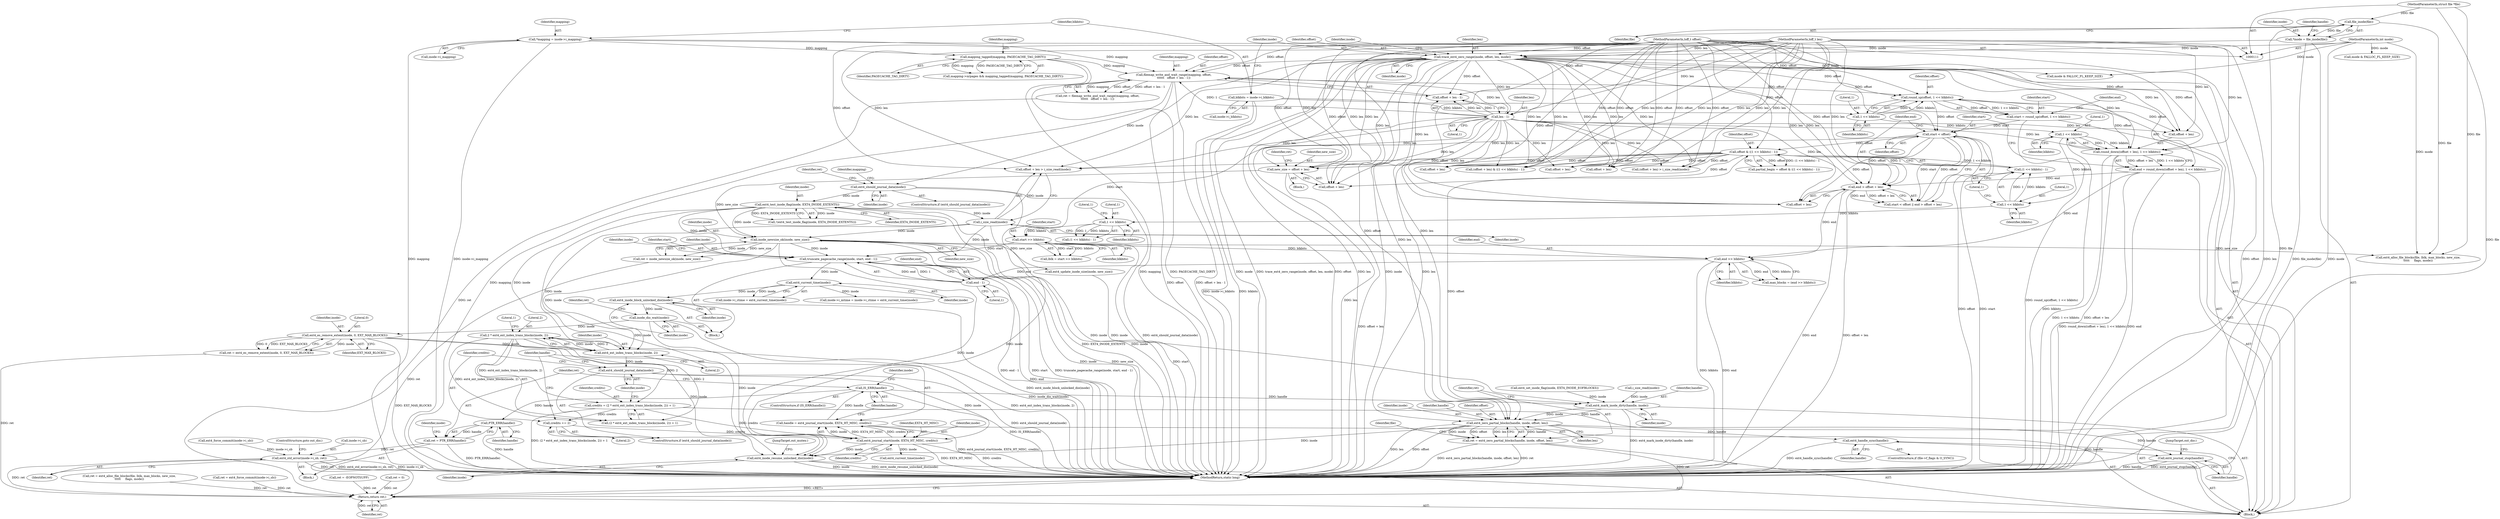 digraph "0_linux_0f2af21aae11972fa924374ddcf52e88347cf5a8@pointer" {
"1000411" [label="(Call,IS_ERR(handle))"];
"1000404" [label="(Call,handle = ext4_journal_start(inode, EXT4_HT_MISC, credits))"];
"1000406" [label="(Call,ext4_journal_start(inode, EXT4_HT_MISC, credits))"];
"1000399" [label="(Call,ext4_should_journal_data(inode))"];
"1000394" [label="(Call,ext4_ext_index_trans_blocks(inode, 2))"];
"1000325" [label="(Call,inode_newsize_ok(inode, new_size))"];
"1000315" [label="(Call,i_size_read(inode))"];
"1000296" [label="(Call,ext4_test_inode_flag(inode, EXT4_INODE_EXTENTS))"];
"1000169" [label="(Call,ext4_should_journal_data(inode))"];
"1000154" [label="(Call,trace_ext4_zero_range(inode, offset, len, mode))"];
"1000118" [label="(Call,*inode = file_inode(file))"];
"1000120" [label="(Call,file_inode(file))"];
"1000112" [label="(MethodParameterIn,struct file *file)"];
"1000113" [label="(MethodParameterIn,loff_t offset)"];
"1000114" [label="(MethodParameterIn,loff_t len)"];
"1000115" [label="(MethodParameterIn,int mode)"];
"1000318" [label="(Call,new_size = offset + len)"];
"1000236" [label="(Call,offset & ((1 << blkbits) - 1))"];
"1000223" [label="(Call,start < offset)"];
"1000205" [label="(Call,start = round_up(offset, 1 << blkbits))"];
"1000207" [label="(Call,round_up(offset, 1 << blkbits))"];
"1000193" [label="(Call,filemap_write_and_wait_range(mapping, offset,\n\t\t\t\t\t\t   offset + len - 1))"];
"1000187" [label="(Call,mapping_tagged(mapping, PAGECACHE_TAG_DIRTY))"];
"1000143" [label="(Call,*mapping = inode->i_mapping)"];
"1000198" [label="(Call,len - 1)"];
"1000209" [label="(Call,1 << blkbits)"];
"1000149" [label="(Call,blkbits = inode->i_blkbits)"];
"1000238" [label="(Call,(1 << blkbits) - 1)"];
"1000239" [label="(Call,1 << blkbits)"];
"1000218" [label="(Call,1 << blkbits)"];
"1000375" [label="(Call,ext4_es_remove_extent(inode, 0, EXT_MAX_BLOCKS))"];
"1000359" [label="(Call,inode_dio_wait(inode))"];
"1000357" [label="(Call,ext4_inode_block_unlocked_dio(inode))"];
"1000355" [label="(Call,ext4_current_time(inode))"];
"1000341" [label="(Call,truncate_pagecache_range(inode, start, end - 1))"];
"1000256" [label="(Call,start >> blkbits)"];
"1000250" [label="(Call,1 << blkbits)"];
"1000344" [label="(Call,end - 1)"];
"1000261" [label="(Call,end >> blkbits)"];
"1000226" [label="(Call,end > offset + len)"];
"1000212" [label="(Call,end = round_down((offset + len), 1 << blkbits))"];
"1000214" [label="(Call,round_down((offset + len), 1 << blkbits))"];
"1000401" [label="(Call,credits += 2)"];
"1000389" [label="(Call,credits = (2 * ext4_ext_index_trans_blocks(inode, 2)) + 1)"];
"1000392" [label="(Call,2 * ext4_ext_index_trans_blocks(inode, 2))"];
"1000416" [label="(Call,PTR_ERR(handle))"];
"1000414" [label="(Call,ret = PTR_ERR(handle))"];
"1000418" [label="(Call,ext4_std_error(inode->i_sb, ret))"];
"1000481" [label="(Return,return ret;)"];
"1000452" [label="(Call,ext4_mark_inode_dirty(handle, inode))"];
"1000457" [label="(Call,ext4_zero_partial_blocks(handle, inode, offset, len))"];
"1000455" [label="(Call,ret = ext4_zero_partial_blocks(handle, inode, offset, len))"];
"1000468" [label="(Call,ext4_handle_sync(handle))"];
"1000470" [label="(Call,ext4_journal_stop(handle))"];
"1000473" [label="(Call,ext4_inode_resume_unlocked_dio(inode))"];
"1000396" [label="(Literal,2)"];
"1000404" [label="(Call,handle = ext4_journal_start(inode, EXT4_HT_MISC, credits))"];
"1000246" [label="(Call,offset + len)"];
"1000465" [label="(Identifier,file)"];
"1000249" [label="(Call,(1 << blkbits) - 1)"];
"1000296" [label="(Call,ext4_test_inode_flag(inode, EXT4_INODE_EXTENTS))"];
"1000228" [label="(Call,offset + len)"];
"1000195" [label="(Identifier,offset)"];
"1000449" [label="(Call,ext4_set_inode_flag(inode, EXT4_INODE_EOFBLOCKS))"];
"1000409" [label="(Identifier,credits)"];
"1000481" [label="(Return,return ret;)"];
"1000363" [label="(Call,ext4_alloc_file_blocks(file, lblk, max_blocks, new_size,\n\t\t\t\t\t     flags, mode))"];
"1000468" [label="(Call,ext4_handle_sync(handle))"];
"1000452" [label="(Call,ext4_mark_inode_dirty(handle, inode))"];
"1000155" [label="(Identifier,inode)"];
"1000462" [label="(ControlStructure,if (file->f_flags & O_SYNC))"];
"1000251" [label="(Literal,1)"];
"1000472" [label="(JumpTarget,out_dio:)"];
"1000300" [label="(Call,ret = -EOPNOTSUPP)"];
"1000456" [label="(Identifier,ret)"];
"1000447" [label="(Call,i_size_read(inode))"];
"1000258" [label="(Identifier,blkbits)"];
"1000150" [label="(Identifier,blkbits)"];
"1000422" [label="(Identifier,ret)"];
"1000411" [label="(Call,IS_ERR(handle))"];
"1000317" [label="(Block,)"];
"1000257" [label="(Identifier,start)"];
"1000239" [label="(Call,1 << blkbits)"];
"1000351" [label="(Call,inode->i_ctime = ext4_current_time(inode))"];
"1000169" [label="(Call,ext4_should_journal_data(inode))"];
"1000471" [label="(Identifier,handle)"];
"1000112" [label="(MethodParameterIn,struct file *file)"];
"1000458" [label="(Identifier,handle)"];
"1000198" [label="(Call,len - 1)"];
"1000378" [label="(Identifier,EXT_MAX_BLOCKS)"];
"1000297" [label="(Identifier,inode)"];
"1000394" [label="(Call,ext4_ext_index_trans_blocks(inode, 2))"];
"1000413" [label="(Block,)"];
"1000145" [label="(Call,inode->i_mapping)"];
"1000340" [label="(Block,)"];
"1000342" [label="(Identifier,inode)"];
"1000193" [label="(Call,filemap_write_and_wait_range(mapping, offset,\n\t\t\t\t\t\t   offset + len - 1))"];
"1000189" [label="(Identifier,PAGECACHE_TAG_DIRTY)"];
"1000345" [label="(Identifier,end)"];
"1000241" [label="(Identifier,blkbits)"];
"1000318" [label="(Call,new_size = offset + len)"];
"1000212" [label="(Call,end = round_down((offset + len), 1 << blkbits))"];
"1000236" [label="(Call,offset & ((1 << blkbits) - 1))"];
"1000393" [label="(Literal,2)"];
"1000392" [label="(Call,2 * ext4_ext_index_trans_blocks(inode, 2))"];
"1000114" [label="(MethodParameterIn,loff_t len)"];
"1000121" [label="(Identifier,file)"];
"1000455" [label="(Call,ret = ext4_zero_partial_blocks(handle, inode, offset, len))"];
"1000213" [label="(Identifier,end)"];
"1000194" [label="(Identifier,mapping)"];
"1000210" [label="(Literal,1)"];
"1000400" [label="(Identifier,inode)"];
"1000226" [label="(Call,end > offset + len)"];
"1000320" [label="(Call,offset + len)"];
"1000344" [label="(Call,end - 1)"];
"1000259" [label="(Call,max_blocks = (end >> blkbits))"];
"1000391" [label="(Call,(2 * ext4_ext_index_trans_blocks(inode, 2)) + 1)"];
"1000183" [label="(Call,mapping->nrpages && mapping_tagged(mapping, PAGECACHE_TAG_DIRTY))"];
"1000156" [label="(Identifier,offset)"];
"1000417" [label="(Identifier,handle)"];
"1000408" [label="(Identifier,EXT4_HT_MISC)"];
"1000242" [label="(Literal,1)"];
"1000163" [label="(Identifier,inode)"];
"1000118" [label="(Call,*inode = file_inode(file))"];
"1000405" [label="(Identifier,handle)"];
"1000375" [label="(Call,ext4_es_remove_extent(inode, 0, EXT_MAX_BLOCKS))"];
"1000261" [label="(Call,end >> blkbits)"];
"1000325" [label="(Call,inode_newsize_ok(inode, new_size))"];
"1000312" [label="(Call,offset + len)"];
"1000346" [label="(Literal,1)"];
"1000219" [label="(Literal,1)"];
"1000469" [label="(Identifier,handle)"];
"1000209" [label="(Call,1 << blkbits)"];
"1000240" [label="(Literal,1)"];
"1000185" [label="(Identifier,mapping)"];
"1000415" [label="(Identifier,ret)"];
"1000222" [label="(Call,start < offset || end > offset + len)"];
"1000475" [label="(JumpTarget,out_mutex:)"];
"1000252" [label="(Identifier,blkbits)"];
"1000298" [label="(Identifier,EXT4_INODE_EXTENTS)"];
"1000220" [label="(Identifier,blkbits)"];
"1000376" [label="(Identifier,inode)"];
"1000470" [label="(Call,ext4_journal_stop(handle))"];
"1000473" [label="(Call,ext4_inode_resume_unlocked_dio(inode))"];
"1000207" [label="(Call,round_up(offset, 1 << blkbits))"];
"1000324" [label="(Identifier,ret)"];
"1000238" [label="(Call,(1 << blkbits) - 1)"];
"1000199" [label="(Identifier,len)"];
"1000341" [label="(Call,truncate_pagecache_range(inode, start, end - 1))"];
"1000263" [label="(Identifier,blkbits)"];
"1000132" [label="(Call,ret = 0)"];
"1000158" [label="(Identifier,mode)"];
"1000116" [label="(Block,)"];
"1000214" [label="(Call,round_down((offset + len), 1 << blkbits))"];
"1000295" [label="(Call,!(ext4_test_inode_flag(inode, EXT4_INODE_EXTENTS)))"];
"1000234" [label="(Call,partial_begin = offset & ((1 << blkbits) - 1))"];
"1000191" [label="(Call,ret = filemap_write_and_wait_range(mapping, offset,\n\t\t\t\t\t\t   offset + len - 1))"];
"1000474" [label="(Identifier,inode)"];
"1000256" [label="(Call,start >> blkbits)"];
"1000188" [label="(Identifier,mapping)"];
"1000460" [label="(Identifier,offset)"];
"1000143" [label="(Call,*mapping = inode->i_mapping)"];
"1000432" [label="(Call,ext4_current_time(inode))"];
"1000250" [label="(Call,1 << blkbits)"];
"1000459" [label="(Identifier,inode)"];
"1000416" [label="(Call,PTR_ERR(handle))"];
"1000262" [label="(Identifier,end)"];
"1000426" [label="(Identifier,inode)"];
"1000483" [label="(MethodReturn,static long)"];
"1000327" [label="(Identifier,new_size)"];
"1000154" [label="(Call,trace_ext4_zero_range(inode, offset, len, mode))"];
"1000373" [label="(Call,ret = ext4_es_remove_extent(inode, 0, EXT_MAX_BLOCKS))"];
"1000283" [label="(Call,mode & FALLOC_FL_KEEP_SIZE)"];
"1000457" [label="(Call,ext4_zero_partial_blocks(handle, inode, offset, len))"];
"1000119" [label="(Identifier,inode)"];
"1000237" [label="(Identifier,offset)"];
"1000323" [label="(Call,ret = inode_newsize_ok(inode, new_size))"];
"1000315" [label="(Call,i_size_read(inode))"];
"1000443" [label="(Call,(offset + len) > i_size_read(inode))"];
"1000412" [label="(Identifier,handle)"];
"1000173" [label="(Identifier,ret)"];
"1000170" [label="(Identifier,inode)"];
"1000253" [label="(Literal,1)"];
"1000395" [label="(Identifier,inode)"];
"1000223" [label="(Call,start < offset)"];
"1000308" [label="(Call,mode & FALLOC_FL_KEEP_SIZE)"];
"1000113" [label="(MethodParameterIn,loff_t offset)"];
"1000151" [label="(Call,inode->i_blkbits)"];
"1000206" [label="(Identifier,start)"];
"1000254" [label="(Call,lblk = start >> blkbits)"];
"1000311" [label="(Call,offset + len > i_size_read(inode))"];
"1000347" [label="(Call,inode->i_mtime = inode->i_ctime = ext4_current_time(inode))"];
"1000349" [label="(Identifier,inode)"];
"1000397" [label="(Literal,1)"];
"1000357" [label="(Call,ext4_inode_block_unlocked_dio(inode))"];
"1000356" [label="(Identifier,inode)"];
"1000211" [label="(Identifier,blkbits)"];
"1000407" [label="(Identifier,inode)"];
"1000149" [label="(Call,blkbits = inode->i_blkbits)"];
"1000187" [label="(Call,mapping_tagged(mapping, PAGECACHE_TAG_DIRTY))"];
"1000326" [label="(Identifier,inode)"];
"1000414" [label="(Call,ret = PTR_ERR(handle))"];
"1000196" [label="(Call,offset + len - 1)"];
"1000225" [label="(Identifier,offset)"];
"1000437" [label="(Call,ext4_update_inode_size(inode, new_size))"];
"1000360" [label="(Identifier,inode)"];
"1000390" [label="(Identifier,credits)"];
"1000403" [label="(Literal,2)"];
"1000454" [label="(Identifier,inode)"];
"1000361" [label="(Call,ret = ext4_alloc_file_blocks(file, lblk, max_blocks, new_size,\n\t\t\t\t\t     flags, mode))"];
"1000124" [label="(Identifier,handle)"];
"1000399" [label="(Call,ext4_should_journal_data(inode))"];
"1000144" [label="(Identifier,mapping)"];
"1000157" [label="(Identifier,len)"];
"1000200" [label="(Literal,1)"];
"1000168" [label="(ControlStructure,if (ext4_should_journal_data(inode)))"];
"1000316" [label="(Identifier,inode)"];
"1000115" [label="(MethodParameterIn,int mode)"];
"1000227" [label="(Identifier,end)"];
"1000319" [label="(Identifier,new_size)"];
"1000359" [label="(Call,inode_dio_wait(inode))"];
"1000172" [label="(Call,ret = ext4_force_commit(inode->i_sb))"];
"1000174" [label="(Call,ext4_force_commit(inode->i_sb))"];
"1000355" [label="(Call,ext4_current_time(inode))"];
"1000406" [label="(Call,ext4_journal_start(inode, EXT4_HT_MISC, credits))"];
"1000377" [label="(Literal,0)"];
"1000401" [label="(Call,credits += 2)"];
"1000423" [label="(ControlStructure,goto out_dio;)"];
"1000398" [label="(ControlStructure,if (ext4_should_journal_data(inode)))"];
"1000120" [label="(Call,file_inode(file))"];
"1000461" [label="(Identifier,len)"];
"1000420" [label="(Identifier,inode)"];
"1000453" [label="(Identifier,handle)"];
"1000419" [label="(Call,inode->i_sb)"];
"1000224" [label="(Identifier,start)"];
"1000482" [label="(Identifier,ret)"];
"1000410" [label="(ControlStructure,if (IS_ERR(handle)))"];
"1000444" [label="(Call,offset + len)"];
"1000389" [label="(Call,credits = (2 * ext4_ext_index_trans_blocks(inode, 2)) + 1)"];
"1000245" [label="(Call,(offset + len) & ((1 << blkbits) - 1))"];
"1000343" [label="(Identifier,start)"];
"1000402" [label="(Identifier,credits)"];
"1000208" [label="(Identifier,offset)"];
"1000218" [label="(Call,1 << blkbits)"];
"1000205" [label="(Call,start = round_up(offset, 1 << blkbits))"];
"1000418" [label="(Call,ext4_std_error(inode->i_sb, ret))"];
"1000362" [label="(Identifier,ret)"];
"1000358" [label="(Identifier,inode)"];
"1000215" [label="(Call,offset + len)"];
"1000411" -> "1000410"  [label="AST: "];
"1000411" -> "1000412"  [label="CFG: "];
"1000412" -> "1000411"  [label="AST: "];
"1000415" -> "1000411"  [label="CFG: "];
"1000426" -> "1000411"  [label="CFG: "];
"1000411" -> "1000483"  [label="DDG: IS_ERR(handle)"];
"1000404" -> "1000411"  [label="DDG: handle"];
"1000411" -> "1000416"  [label="DDG: handle"];
"1000411" -> "1000452"  [label="DDG: handle"];
"1000404" -> "1000116"  [label="AST: "];
"1000404" -> "1000406"  [label="CFG: "];
"1000405" -> "1000404"  [label="AST: "];
"1000406" -> "1000404"  [label="AST: "];
"1000412" -> "1000404"  [label="CFG: "];
"1000404" -> "1000483"  [label="DDG: ext4_journal_start(inode, EXT4_HT_MISC, credits)"];
"1000406" -> "1000404"  [label="DDG: inode"];
"1000406" -> "1000404"  [label="DDG: EXT4_HT_MISC"];
"1000406" -> "1000404"  [label="DDG: credits"];
"1000406" -> "1000409"  [label="CFG: "];
"1000407" -> "1000406"  [label="AST: "];
"1000408" -> "1000406"  [label="AST: "];
"1000409" -> "1000406"  [label="AST: "];
"1000406" -> "1000483"  [label="DDG: credits"];
"1000406" -> "1000483"  [label="DDG: EXT4_HT_MISC"];
"1000399" -> "1000406"  [label="DDG: inode"];
"1000401" -> "1000406"  [label="DDG: credits"];
"1000389" -> "1000406"  [label="DDG: credits"];
"1000406" -> "1000432"  [label="DDG: inode"];
"1000406" -> "1000473"  [label="DDG: inode"];
"1000399" -> "1000398"  [label="AST: "];
"1000399" -> "1000400"  [label="CFG: "];
"1000400" -> "1000399"  [label="AST: "];
"1000402" -> "1000399"  [label="CFG: "];
"1000405" -> "1000399"  [label="CFG: "];
"1000399" -> "1000483"  [label="DDG: ext4_should_journal_data(inode)"];
"1000394" -> "1000399"  [label="DDG: inode"];
"1000394" -> "1000392"  [label="AST: "];
"1000394" -> "1000396"  [label="CFG: "];
"1000395" -> "1000394"  [label="AST: "];
"1000396" -> "1000394"  [label="AST: "];
"1000392" -> "1000394"  [label="CFG: "];
"1000394" -> "1000392"  [label="DDG: inode"];
"1000394" -> "1000392"  [label="DDG: 2"];
"1000325" -> "1000394"  [label="DDG: inode"];
"1000375" -> "1000394"  [label="DDG: inode"];
"1000315" -> "1000394"  [label="DDG: inode"];
"1000296" -> "1000394"  [label="DDG: inode"];
"1000325" -> "1000323"  [label="AST: "];
"1000325" -> "1000327"  [label="CFG: "];
"1000326" -> "1000325"  [label="AST: "];
"1000327" -> "1000325"  [label="AST: "];
"1000323" -> "1000325"  [label="CFG: "];
"1000325" -> "1000483"  [label="DDG: inode"];
"1000325" -> "1000483"  [label="DDG: new_size"];
"1000325" -> "1000323"  [label="DDG: inode"];
"1000325" -> "1000323"  [label="DDG: new_size"];
"1000315" -> "1000325"  [label="DDG: inode"];
"1000296" -> "1000325"  [label="DDG: inode"];
"1000318" -> "1000325"  [label="DDG: new_size"];
"1000325" -> "1000341"  [label="DDG: inode"];
"1000325" -> "1000363"  [label="DDG: new_size"];
"1000325" -> "1000437"  [label="DDG: new_size"];
"1000325" -> "1000473"  [label="DDG: inode"];
"1000315" -> "1000311"  [label="AST: "];
"1000315" -> "1000316"  [label="CFG: "];
"1000316" -> "1000315"  [label="AST: "];
"1000311" -> "1000315"  [label="CFG: "];
"1000315" -> "1000311"  [label="DDG: inode"];
"1000296" -> "1000315"  [label="DDG: inode"];
"1000315" -> "1000341"  [label="DDG: inode"];
"1000315" -> "1000473"  [label="DDG: inode"];
"1000296" -> "1000295"  [label="AST: "];
"1000296" -> "1000298"  [label="CFG: "];
"1000297" -> "1000296"  [label="AST: "];
"1000298" -> "1000296"  [label="AST: "];
"1000295" -> "1000296"  [label="CFG: "];
"1000296" -> "1000483"  [label="DDG: EXT4_INODE_EXTENTS"];
"1000296" -> "1000483"  [label="DDG: inode"];
"1000296" -> "1000295"  [label="DDG: inode"];
"1000296" -> "1000295"  [label="DDG: EXT4_INODE_EXTENTS"];
"1000169" -> "1000296"  [label="DDG: inode"];
"1000296" -> "1000341"  [label="DDG: inode"];
"1000296" -> "1000473"  [label="DDG: inode"];
"1000169" -> "1000168"  [label="AST: "];
"1000169" -> "1000170"  [label="CFG: "];
"1000170" -> "1000169"  [label="AST: "];
"1000173" -> "1000169"  [label="CFG: "];
"1000185" -> "1000169"  [label="CFG: "];
"1000169" -> "1000483"  [label="DDG: ext4_should_journal_data(inode)"];
"1000169" -> "1000483"  [label="DDG: inode"];
"1000154" -> "1000169"  [label="DDG: inode"];
"1000154" -> "1000116"  [label="AST: "];
"1000154" -> "1000158"  [label="CFG: "];
"1000155" -> "1000154"  [label="AST: "];
"1000156" -> "1000154"  [label="AST: "];
"1000157" -> "1000154"  [label="AST: "];
"1000158" -> "1000154"  [label="AST: "];
"1000163" -> "1000154"  [label="CFG: "];
"1000154" -> "1000483"  [label="DDG: len"];
"1000154" -> "1000483"  [label="DDG: inode"];
"1000154" -> "1000483"  [label="DDG: mode"];
"1000154" -> "1000483"  [label="DDG: trace_ext4_zero_range(inode, offset, len, mode)"];
"1000154" -> "1000483"  [label="DDG: offset"];
"1000118" -> "1000154"  [label="DDG: inode"];
"1000113" -> "1000154"  [label="DDG: offset"];
"1000114" -> "1000154"  [label="DDG: len"];
"1000115" -> "1000154"  [label="DDG: mode"];
"1000154" -> "1000193"  [label="DDG: offset"];
"1000154" -> "1000196"  [label="DDG: offset"];
"1000154" -> "1000198"  [label="DDG: len"];
"1000154" -> "1000207"  [label="DDG: offset"];
"1000154" -> "1000214"  [label="DDG: len"];
"1000154" -> "1000215"  [label="DDG: len"];
"1000154" -> "1000226"  [label="DDG: len"];
"1000154" -> "1000228"  [label="DDG: len"];
"1000154" -> "1000245"  [label="DDG: len"];
"1000154" -> "1000246"  [label="DDG: len"];
"1000154" -> "1000283"  [label="DDG: mode"];
"1000154" -> "1000311"  [label="DDG: len"];
"1000154" -> "1000312"  [label="DDG: len"];
"1000154" -> "1000318"  [label="DDG: len"];
"1000154" -> "1000320"  [label="DDG: len"];
"1000154" -> "1000443"  [label="DDG: len"];
"1000154" -> "1000444"  [label="DDG: len"];
"1000154" -> "1000457"  [label="DDG: len"];
"1000118" -> "1000116"  [label="AST: "];
"1000118" -> "1000120"  [label="CFG: "];
"1000119" -> "1000118"  [label="AST: "];
"1000120" -> "1000118"  [label="AST: "];
"1000124" -> "1000118"  [label="CFG: "];
"1000118" -> "1000483"  [label="DDG: file_inode(file)"];
"1000120" -> "1000118"  [label="DDG: file"];
"1000120" -> "1000121"  [label="CFG: "];
"1000121" -> "1000120"  [label="AST: "];
"1000120" -> "1000483"  [label="DDG: file"];
"1000112" -> "1000120"  [label="DDG: file"];
"1000120" -> "1000363"  [label="DDG: file"];
"1000112" -> "1000111"  [label="AST: "];
"1000112" -> "1000483"  [label="DDG: file"];
"1000112" -> "1000363"  [label="DDG: file"];
"1000113" -> "1000111"  [label="AST: "];
"1000113" -> "1000483"  [label="DDG: offset"];
"1000113" -> "1000193"  [label="DDG: offset"];
"1000113" -> "1000196"  [label="DDG: offset"];
"1000113" -> "1000207"  [label="DDG: offset"];
"1000113" -> "1000214"  [label="DDG: offset"];
"1000113" -> "1000215"  [label="DDG: offset"];
"1000113" -> "1000223"  [label="DDG: offset"];
"1000113" -> "1000226"  [label="DDG: offset"];
"1000113" -> "1000228"  [label="DDG: offset"];
"1000113" -> "1000236"  [label="DDG: offset"];
"1000113" -> "1000245"  [label="DDG: offset"];
"1000113" -> "1000246"  [label="DDG: offset"];
"1000113" -> "1000311"  [label="DDG: offset"];
"1000113" -> "1000312"  [label="DDG: offset"];
"1000113" -> "1000318"  [label="DDG: offset"];
"1000113" -> "1000320"  [label="DDG: offset"];
"1000113" -> "1000443"  [label="DDG: offset"];
"1000113" -> "1000444"  [label="DDG: offset"];
"1000113" -> "1000457"  [label="DDG: offset"];
"1000114" -> "1000111"  [label="AST: "];
"1000114" -> "1000483"  [label="DDG: len"];
"1000114" -> "1000198"  [label="DDG: len"];
"1000114" -> "1000214"  [label="DDG: len"];
"1000114" -> "1000215"  [label="DDG: len"];
"1000114" -> "1000226"  [label="DDG: len"];
"1000114" -> "1000228"  [label="DDG: len"];
"1000114" -> "1000245"  [label="DDG: len"];
"1000114" -> "1000246"  [label="DDG: len"];
"1000114" -> "1000311"  [label="DDG: len"];
"1000114" -> "1000312"  [label="DDG: len"];
"1000114" -> "1000318"  [label="DDG: len"];
"1000114" -> "1000320"  [label="DDG: len"];
"1000114" -> "1000443"  [label="DDG: len"];
"1000114" -> "1000444"  [label="DDG: len"];
"1000114" -> "1000457"  [label="DDG: len"];
"1000115" -> "1000111"  [label="AST: "];
"1000115" -> "1000483"  [label="DDG: mode"];
"1000115" -> "1000283"  [label="DDG: mode"];
"1000115" -> "1000308"  [label="DDG: mode"];
"1000115" -> "1000363"  [label="DDG: mode"];
"1000318" -> "1000317"  [label="AST: "];
"1000318" -> "1000320"  [label="CFG: "];
"1000319" -> "1000318"  [label="AST: "];
"1000320" -> "1000318"  [label="AST: "];
"1000324" -> "1000318"  [label="CFG: "];
"1000318" -> "1000483"  [label="DDG: offset + len"];
"1000236" -> "1000318"  [label="DDG: offset"];
"1000198" -> "1000318"  [label="DDG: len"];
"1000236" -> "1000234"  [label="AST: "];
"1000236" -> "1000238"  [label="CFG: "];
"1000237" -> "1000236"  [label="AST: "];
"1000238" -> "1000236"  [label="AST: "];
"1000234" -> "1000236"  [label="CFG: "];
"1000236" -> "1000234"  [label="DDG: offset"];
"1000236" -> "1000234"  [label="DDG: (1 << blkbits) - 1"];
"1000223" -> "1000236"  [label="DDG: offset"];
"1000238" -> "1000236"  [label="DDG: 1 << blkbits"];
"1000238" -> "1000236"  [label="DDG: 1"];
"1000236" -> "1000245"  [label="DDG: offset"];
"1000236" -> "1000246"  [label="DDG: offset"];
"1000236" -> "1000311"  [label="DDG: offset"];
"1000236" -> "1000312"  [label="DDG: offset"];
"1000236" -> "1000320"  [label="DDG: offset"];
"1000236" -> "1000443"  [label="DDG: offset"];
"1000236" -> "1000444"  [label="DDG: offset"];
"1000236" -> "1000457"  [label="DDG: offset"];
"1000223" -> "1000222"  [label="AST: "];
"1000223" -> "1000225"  [label="CFG: "];
"1000224" -> "1000223"  [label="AST: "];
"1000225" -> "1000223"  [label="AST: "];
"1000227" -> "1000223"  [label="CFG: "];
"1000222" -> "1000223"  [label="CFG: "];
"1000223" -> "1000483"  [label="DDG: offset"];
"1000223" -> "1000483"  [label="DDG: start"];
"1000223" -> "1000222"  [label="DDG: start"];
"1000223" -> "1000222"  [label="DDG: offset"];
"1000205" -> "1000223"  [label="DDG: start"];
"1000207" -> "1000223"  [label="DDG: offset"];
"1000223" -> "1000226"  [label="DDG: offset"];
"1000223" -> "1000228"  [label="DDG: offset"];
"1000223" -> "1000256"  [label="DDG: start"];
"1000205" -> "1000116"  [label="AST: "];
"1000205" -> "1000207"  [label="CFG: "];
"1000206" -> "1000205"  [label="AST: "];
"1000207" -> "1000205"  [label="AST: "];
"1000213" -> "1000205"  [label="CFG: "];
"1000205" -> "1000483"  [label="DDG: round_up(offset, 1 << blkbits)"];
"1000207" -> "1000205"  [label="DDG: offset"];
"1000207" -> "1000205"  [label="DDG: 1 << blkbits"];
"1000207" -> "1000209"  [label="CFG: "];
"1000208" -> "1000207"  [label="AST: "];
"1000209" -> "1000207"  [label="AST: "];
"1000193" -> "1000207"  [label="DDG: offset"];
"1000209" -> "1000207"  [label="DDG: 1"];
"1000209" -> "1000207"  [label="DDG: blkbits"];
"1000207" -> "1000214"  [label="DDG: offset"];
"1000207" -> "1000215"  [label="DDG: offset"];
"1000193" -> "1000191"  [label="AST: "];
"1000193" -> "1000196"  [label="CFG: "];
"1000194" -> "1000193"  [label="AST: "];
"1000195" -> "1000193"  [label="AST: "];
"1000196" -> "1000193"  [label="AST: "];
"1000191" -> "1000193"  [label="CFG: "];
"1000193" -> "1000483"  [label="DDG: mapping"];
"1000193" -> "1000483"  [label="DDG: offset"];
"1000193" -> "1000483"  [label="DDG: offset + len - 1"];
"1000193" -> "1000191"  [label="DDG: mapping"];
"1000193" -> "1000191"  [label="DDG: offset"];
"1000193" -> "1000191"  [label="DDG: offset + len - 1"];
"1000187" -> "1000193"  [label="DDG: mapping"];
"1000143" -> "1000193"  [label="DDG: mapping"];
"1000198" -> "1000193"  [label="DDG: len"];
"1000198" -> "1000193"  [label="DDG: 1"];
"1000187" -> "1000183"  [label="AST: "];
"1000187" -> "1000189"  [label="CFG: "];
"1000188" -> "1000187"  [label="AST: "];
"1000189" -> "1000187"  [label="AST: "];
"1000183" -> "1000187"  [label="CFG: "];
"1000187" -> "1000483"  [label="DDG: mapping"];
"1000187" -> "1000483"  [label="DDG: PAGECACHE_TAG_DIRTY"];
"1000187" -> "1000183"  [label="DDG: mapping"];
"1000187" -> "1000183"  [label="DDG: PAGECACHE_TAG_DIRTY"];
"1000143" -> "1000187"  [label="DDG: mapping"];
"1000143" -> "1000116"  [label="AST: "];
"1000143" -> "1000145"  [label="CFG: "];
"1000144" -> "1000143"  [label="AST: "];
"1000145" -> "1000143"  [label="AST: "];
"1000150" -> "1000143"  [label="CFG: "];
"1000143" -> "1000483"  [label="DDG: mapping"];
"1000143" -> "1000483"  [label="DDG: inode->i_mapping"];
"1000198" -> "1000196"  [label="AST: "];
"1000198" -> "1000200"  [label="CFG: "];
"1000199" -> "1000198"  [label="AST: "];
"1000200" -> "1000198"  [label="AST: "];
"1000196" -> "1000198"  [label="CFG: "];
"1000198" -> "1000483"  [label="DDG: len"];
"1000198" -> "1000196"  [label="DDG: len"];
"1000198" -> "1000196"  [label="DDG: 1"];
"1000198" -> "1000214"  [label="DDG: len"];
"1000198" -> "1000215"  [label="DDG: len"];
"1000198" -> "1000226"  [label="DDG: len"];
"1000198" -> "1000228"  [label="DDG: len"];
"1000198" -> "1000245"  [label="DDG: len"];
"1000198" -> "1000246"  [label="DDG: len"];
"1000198" -> "1000311"  [label="DDG: len"];
"1000198" -> "1000312"  [label="DDG: len"];
"1000198" -> "1000320"  [label="DDG: len"];
"1000198" -> "1000443"  [label="DDG: len"];
"1000198" -> "1000444"  [label="DDG: len"];
"1000198" -> "1000457"  [label="DDG: len"];
"1000209" -> "1000211"  [label="CFG: "];
"1000210" -> "1000209"  [label="AST: "];
"1000211" -> "1000209"  [label="AST: "];
"1000149" -> "1000209"  [label="DDG: blkbits"];
"1000209" -> "1000218"  [label="DDG: blkbits"];
"1000149" -> "1000116"  [label="AST: "];
"1000149" -> "1000151"  [label="CFG: "];
"1000150" -> "1000149"  [label="AST: "];
"1000151" -> "1000149"  [label="AST: "];
"1000155" -> "1000149"  [label="CFG: "];
"1000149" -> "1000483"  [label="DDG: inode->i_blkbits"];
"1000149" -> "1000483"  [label="DDG: blkbits"];
"1000238" -> "1000242"  [label="CFG: "];
"1000239" -> "1000238"  [label="AST: "];
"1000242" -> "1000238"  [label="AST: "];
"1000239" -> "1000238"  [label="DDG: 1"];
"1000239" -> "1000238"  [label="DDG: blkbits"];
"1000239" -> "1000241"  [label="CFG: "];
"1000240" -> "1000239"  [label="AST: "];
"1000241" -> "1000239"  [label="AST: "];
"1000242" -> "1000239"  [label="CFG: "];
"1000218" -> "1000239"  [label="DDG: blkbits"];
"1000239" -> "1000250"  [label="DDG: blkbits"];
"1000218" -> "1000214"  [label="AST: "];
"1000218" -> "1000220"  [label="CFG: "];
"1000219" -> "1000218"  [label="AST: "];
"1000220" -> "1000218"  [label="AST: "];
"1000214" -> "1000218"  [label="CFG: "];
"1000218" -> "1000483"  [label="DDG: blkbits"];
"1000218" -> "1000214"  [label="DDG: 1"];
"1000218" -> "1000214"  [label="DDG: blkbits"];
"1000375" -> "1000373"  [label="AST: "];
"1000375" -> "1000378"  [label="CFG: "];
"1000376" -> "1000375"  [label="AST: "];
"1000377" -> "1000375"  [label="AST: "];
"1000378" -> "1000375"  [label="AST: "];
"1000373" -> "1000375"  [label="CFG: "];
"1000375" -> "1000483"  [label="DDG: EXT_MAX_BLOCKS"];
"1000375" -> "1000373"  [label="DDG: inode"];
"1000375" -> "1000373"  [label="DDG: 0"];
"1000375" -> "1000373"  [label="DDG: EXT_MAX_BLOCKS"];
"1000359" -> "1000375"  [label="DDG: inode"];
"1000375" -> "1000473"  [label="DDG: inode"];
"1000359" -> "1000340"  [label="AST: "];
"1000359" -> "1000360"  [label="CFG: "];
"1000360" -> "1000359"  [label="AST: "];
"1000362" -> "1000359"  [label="CFG: "];
"1000359" -> "1000483"  [label="DDG: inode_dio_wait(inode)"];
"1000357" -> "1000359"  [label="DDG: inode"];
"1000359" -> "1000473"  [label="DDG: inode"];
"1000357" -> "1000340"  [label="AST: "];
"1000357" -> "1000358"  [label="CFG: "];
"1000358" -> "1000357"  [label="AST: "];
"1000360" -> "1000357"  [label="CFG: "];
"1000357" -> "1000483"  [label="DDG: ext4_inode_block_unlocked_dio(inode)"];
"1000355" -> "1000357"  [label="DDG: inode"];
"1000355" -> "1000351"  [label="AST: "];
"1000355" -> "1000356"  [label="CFG: "];
"1000356" -> "1000355"  [label="AST: "];
"1000351" -> "1000355"  [label="CFG: "];
"1000355" -> "1000347"  [label="DDG: inode"];
"1000355" -> "1000351"  [label="DDG: inode"];
"1000341" -> "1000355"  [label="DDG: inode"];
"1000341" -> "1000340"  [label="AST: "];
"1000341" -> "1000344"  [label="CFG: "];
"1000342" -> "1000341"  [label="AST: "];
"1000343" -> "1000341"  [label="AST: "];
"1000344" -> "1000341"  [label="AST: "];
"1000349" -> "1000341"  [label="CFG: "];
"1000341" -> "1000483"  [label="DDG: end - 1"];
"1000341" -> "1000483"  [label="DDG: start"];
"1000341" -> "1000483"  [label="DDG: truncate_pagecache_range(inode, start, end - 1)"];
"1000256" -> "1000341"  [label="DDG: start"];
"1000344" -> "1000341"  [label="DDG: end"];
"1000344" -> "1000341"  [label="DDG: 1"];
"1000256" -> "1000254"  [label="AST: "];
"1000256" -> "1000258"  [label="CFG: "];
"1000257" -> "1000256"  [label="AST: "];
"1000258" -> "1000256"  [label="AST: "];
"1000254" -> "1000256"  [label="CFG: "];
"1000256" -> "1000483"  [label="DDG: start"];
"1000256" -> "1000254"  [label="DDG: start"];
"1000256" -> "1000254"  [label="DDG: blkbits"];
"1000250" -> "1000256"  [label="DDG: blkbits"];
"1000256" -> "1000261"  [label="DDG: blkbits"];
"1000250" -> "1000249"  [label="AST: "];
"1000250" -> "1000252"  [label="CFG: "];
"1000251" -> "1000250"  [label="AST: "];
"1000252" -> "1000250"  [label="AST: "];
"1000253" -> "1000250"  [label="CFG: "];
"1000250" -> "1000249"  [label="DDG: 1"];
"1000250" -> "1000249"  [label="DDG: blkbits"];
"1000344" -> "1000346"  [label="CFG: "];
"1000345" -> "1000344"  [label="AST: "];
"1000346" -> "1000344"  [label="AST: "];
"1000344" -> "1000483"  [label="DDG: end"];
"1000261" -> "1000344"  [label="DDG: end"];
"1000261" -> "1000259"  [label="AST: "];
"1000261" -> "1000263"  [label="CFG: "];
"1000262" -> "1000261"  [label="AST: "];
"1000263" -> "1000261"  [label="AST: "];
"1000259" -> "1000261"  [label="CFG: "];
"1000261" -> "1000483"  [label="DDG: blkbits"];
"1000261" -> "1000483"  [label="DDG: end"];
"1000261" -> "1000259"  [label="DDG: end"];
"1000261" -> "1000259"  [label="DDG: blkbits"];
"1000226" -> "1000261"  [label="DDG: end"];
"1000212" -> "1000261"  [label="DDG: end"];
"1000226" -> "1000222"  [label="AST: "];
"1000226" -> "1000228"  [label="CFG: "];
"1000227" -> "1000226"  [label="AST: "];
"1000228" -> "1000226"  [label="AST: "];
"1000222" -> "1000226"  [label="CFG: "];
"1000226" -> "1000483"  [label="DDG: end"];
"1000226" -> "1000483"  [label="DDG: offset + len"];
"1000226" -> "1000222"  [label="DDG: end"];
"1000226" -> "1000222"  [label="DDG: offset + len"];
"1000212" -> "1000226"  [label="DDG: end"];
"1000212" -> "1000116"  [label="AST: "];
"1000212" -> "1000214"  [label="CFG: "];
"1000213" -> "1000212"  [label="AST: "];
"1000214" -> "1000212"  [label="AST: "];
"1000224" -> "1000212"  [label="CFG: "];
"1000212" -> "1000483"  [label="DDG: round_down((offset + len), 1 << blkbits)"];
"1000212" -> "1000483"  [label="DDG: end"];
"1000214" -> "1000212"  [label="DDG: offset + len"];
"1000214" -> "1000212"  [label="DDG: 1 << blkbits"];
"1000215" -> "1000214"  [label="AST: "];
"1000214" -> "1000483"  [label="DDG: 1 << blkbits"];
"1000214" -> "1000483"  [label="DDG: offset + len"];
"1000401" -> "1000398"  [label="AST: "];
"1000401" -> "1000403"  [label="CFG: "];
"1000402" -> "1000401"  [label="AST: "];
"1000403" -> "1000401"  [label="AST: "];
"1000405" -> "1000401"  [label="CFG: "];
"1000389" -> "1000401"  [label="DDG: credits"];
"1000389" -> "1000116"  [label="AST: "];
"1000389" -> "1000391"  [label="CFG: "];
"1000390" -> "1000389"  [label="AST: "];
"1000391" -> "1000389"  [label="AST: "];
"1000400" -> "1000389"  [label="CFG: "];
"1000389" -> "1000483"  [label="DDG: (2 * ext4_ext_index_trans_blocks(inode, 2)) + 1"];
"1000392" -> "1000389"  [label="DDG: 2"];
"1000392" -> "1000389"  [label="DDG: ext4_ext_index_trans_blocks(inode, 2)"];
"1000392" -> "1000391"  [label="AST: "];
"1000393" -> "1000392"  [label="AST: "];
"1000397" -> "1000392"  [label="CFG: "];
"1000392" -> "1000483"  [label="DDG: ext4_ext_index_trans_blocks(inode, 2)"];
"1000392" -> "1000391"  [label="DDG: 2"];
"1000392" -> "1000391"  [label="DDG: ext4_ext_index_trans_blocks(inode, 2)"];
"1000416" -> "1000414"  [label="AST: "];
"1000416" -> "1000417"  [label="CFG: "];
"1000417" -> "1000416"  [label="AST: "];
"1000414" -> "1000416"  [label="CFG: "];
"1000416" -> "1000483"  [label="DDG: handle"];
"1000416" -> "1000414"  [label="DDG: handle"];
"1000414" -> "1000413"  [label="AST: "];
"1000415" -> "1000414"  [label="AST: "];
"1000420" -> "1000414"  [label="CFG: "];
"1000414" -> "1000483"  [label="DDG: PTR_ERR(handle)"];
"1000414" -> "1000418"  [label="DDG: ret"];
"1000418" -> "1000413"  [label="AST: "];
"1000418" -> "1000422"  [label="CFG: "];
"1000419" -> "1000418"  [label="AST: "];
"1000422" -> "1000418"  [label="AST: "];
"1000423" -> "1000418"  [label="CFG: "];
"1000418" -> "1000483"  [label="DDG: ret"];
"1000418" -> "1000483"  [label="DDG: ext4_std_error(inode->i_sb, ret)"];
"1000418" -> "1000483"  [label="DDG: inode->i_sb"];
"1000174" -> "1000418"  [label="DDG: inode->i_sb"];
"1000418" -> "1000481"  [label="DDG: ret"];
"1000481" -> "1000116"  [label="AST: "];
"1000481" -> "1000482"  [label="CFG: "];
"1000482" -> "1000481"  [label="AST: "];
"1000483" -> "1000481"  [label="CFG: "];
"1000481" -> "1000483"  [label="DDG: <RET>"];
"1000482" -> "1000481"  [label="DDG: ret"];
"1000300" -> "1000481"  [label="DDG: ret"];
"1000132" -> "1000481"  [label="DDG: ret"];
"1000323" -> "1000481"  [label="DDG: ret"];
"1000172" -> "1000481"  [label="DDG: ret"];
"1000361" -> "1000481"  [label="DDG: ret"];
"1000373" -> "1000481"  [label="DDG: ret"];
"1000191" -> "1000481"  [label="DDG: ret"];
"1000455" -> "1000481"  [label="DDG: ret"];
"1000452" -> "1000116"  [label="AST: "];
"1000452" -> "1000454"  [label="CFG: "];
"1000453" -> "1000452"  [label="AST: "];
"1000454" -> "1000452"  [label="AST: "];
"1000456" -> "1000452"  [label="CFG: "];
"1000452" -> "1000483"  [label="DDG: ext4_mark_inode_dirty(handle, inode)"];
"1000437" -> "1000452"  [label="DDG: inode"];
"1000449" -> "1000452"  [label="DDG: inode"];
"1000447" -> "1000452"  [label="DDG: inode"];
"1000452" -> "1000457"  [label="DDG: handle"];
"1000452" -> "1000457"  [label="DDG: inode"];
"1000457" -> "1000455"  [label="AST: "];
"1000457" -> "1000461"  [label="CFG: "];
"1000458" -> "1000457"  [label="AST: "];
"1000459" -> "1000457"  [label="AST: "];
"1000460" -> "1000457"  [label="AST: "];
"1000461" -> "1000457"  [label="AST: "];
"1000455" -> "1000457"  [label="CFG: "];
"1000457" -> "1000483"  [label="DDG: len"];
"1000457" -> "1000483"  [label="DDG: offset"];
"1000457" -> "1000455"  [label="DDG: handle"];
"1000457" -> "1000455"  [label="DDG: inode"];
"1000457" -> "1000455"  [label="DDG: offset"];
"1000457" -> "1000455"  [label="DDG: len"];
"1000457" -> "1000468"  [label="DDG: handle"];
"1000457" -> "1000470"  [label="DDG: handle"];
"1000457" -> "1000473"  [label="DDG: inode"];
"1000455" -> "1000116"  [label="AST: "];
"1000456" -> "1000455"  [label="AST: "];
"1000465" -> "1000455"  [label="CFG: "];
"1000455" -> "1000483"  [label="DDG: ext4_zero_partial_blocks(handle, inode, offset, len)"];
"1000455" -> "1000483"  [label="DDG: ret"];
"1000468" -> "1000462"  [label="AST: "];
"1000468" -> "1000469"  [label="CFG: "];
"1000469" -> "1000468"  [label="AST: "];
"1000471" -> "1000468"  [label="CFG: "];
"1000468" -> "1000483"  [label="DDG: ext4_handle_sync(handle)"];
"1000468" -> "1000470"  [label="DDG: handle"];
"1000470" -> "1000116"  [label="AST: "];
"1000470" -> "1000471"  [label="CFG: "];
"1000471" -> "1000470"  [label="AST: "];
"1000472" -> "1000470"  [label="CFG: "];
"1000470" -> "1000483"  [label="DDG: handle"];
"1000470" -> "1000483"  [label="DDG: ext4_journal_stop(handle)"];
"1000473" -> "1000116"  [label="AST: "];
"1000473" -> "1000474"  [label="CFG: "];
"1000474" -> "1000473"  [label="AST: "];
"1000475" -> "1000473"  [label="CFG: "];
"1000473" -> "1000483"  [label="DDG: inode"];
"1000473" -> "1000483"  [label="DDG: ext4_inode_resume_unlocked_dio(inode)"];
}
